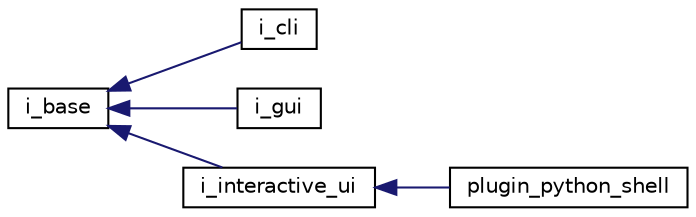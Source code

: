 digraph "Graphical Class Hierarchy"
{
  edge [fontname="Helvetica",fontsize="10",labelfontname="Helvetica",labelfontsize="10"];
  node [fontname="Helvetica",fontsize="10",shape=record];
  rankdir="LR";
  Node0 [label="i_base",height=0.2,width=0.4,color="black", fillcolor="white", style="filled",URL="$d5/d32/classi__base.html"];
  Node0 -> Node1 [dir="back",color="midnightblue",fontsize="10",style="solid",fontname="Helvetica"];
  Node1 [label="i_cli",height=0.2,width=0.4,color="black", fillcolor="white", style="filled",URL="$d2/da9/classi__cli.html"];
  Node0 -> Node2 [dir="back",color="midnightblue",fontsize="10",style="solid",fontname="Helvetica"];
  Node2 [label="i_gui",height=0.2,width=0.4,color="black", fillcolor="white", style="filled",URL="$d7/d64/classi__gui.html"];
  Node0 -> Node3 [dir="back",color="midnightblue",fontsize="10",style="solid",fontname="Helvetica"];
  Node3 [label="i_interactive_ui",height=0.2,width=0.4,color="black", fillcolor="white", style="filled",URL="$d0/dc1/classi__interactive__ui.html"];
  Node3 -> Node4 [dir="back",color="midnightblue",fontsize="10",style="solid",fontname="Helvetica"];
  Node4 [label="plugin_python_shell",height=0.2,width=0.4,color="black", fillcolor="white", style="filled",URL="$d1/d61/classplugin__python__shell.html"];
}
